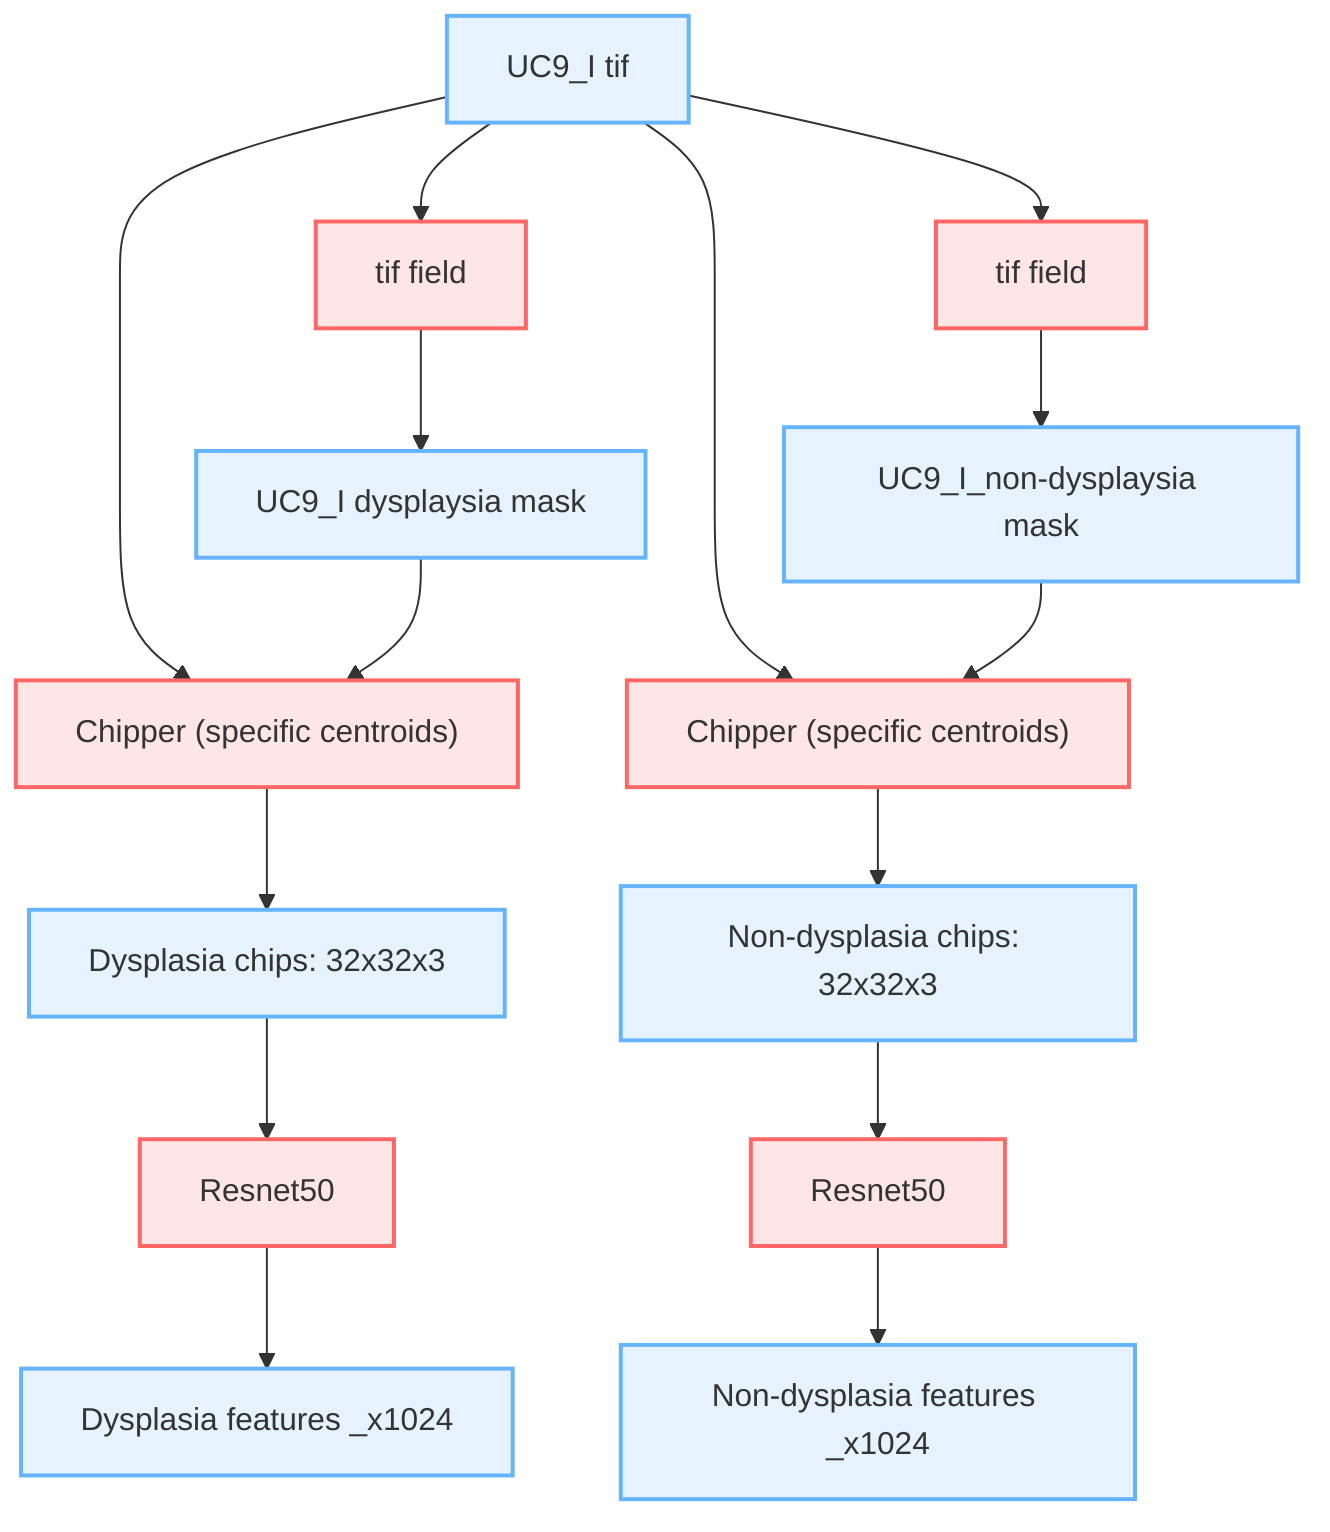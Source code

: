 %%{init: {'themeVariables': {'nodeTextColor':'#000'}}}%%
flowchart TD
    classDef data fill:#e6f3ff,stroke:#66b3ff,stroke-width:2px
    classDef op fill:#ffe6e6,stroke:#ff6666,stroke-width:2px,shape:round-rect


    data25["UC9_I tif"]:::data
    data26["UC9_I dysplaysia mask"]:::data
    data27["UC9_I_non-dysplaysia mask"]:::data
    op15["tif field"]:::op
    op16["tif field"]:::op
    data25 --> op15 --> data26
    data25 --> op16 --> data27
    op17["Chipper (specific centroids)"]:::op
    op18["Chipper (specific centroids)"]:::op
    data28["Dysplasia chips: 32x32x3"]:::data
    data29["Non-dysplasia chips: 32x32x3"]:::data
    data25 & data26 --> op17 --> data28
    data25 & data27 --> op18 --> data29
    op19["Resnet50"]:::op
    op20["Resnet50"]:::op
    data28 --> op19
    data29 --> op20
    data30["Dysplasia features _x1024"]:::data
    op19 --> data30
    data31["Non-dysplasia features _x1024"]:::data
    op20 --> data31